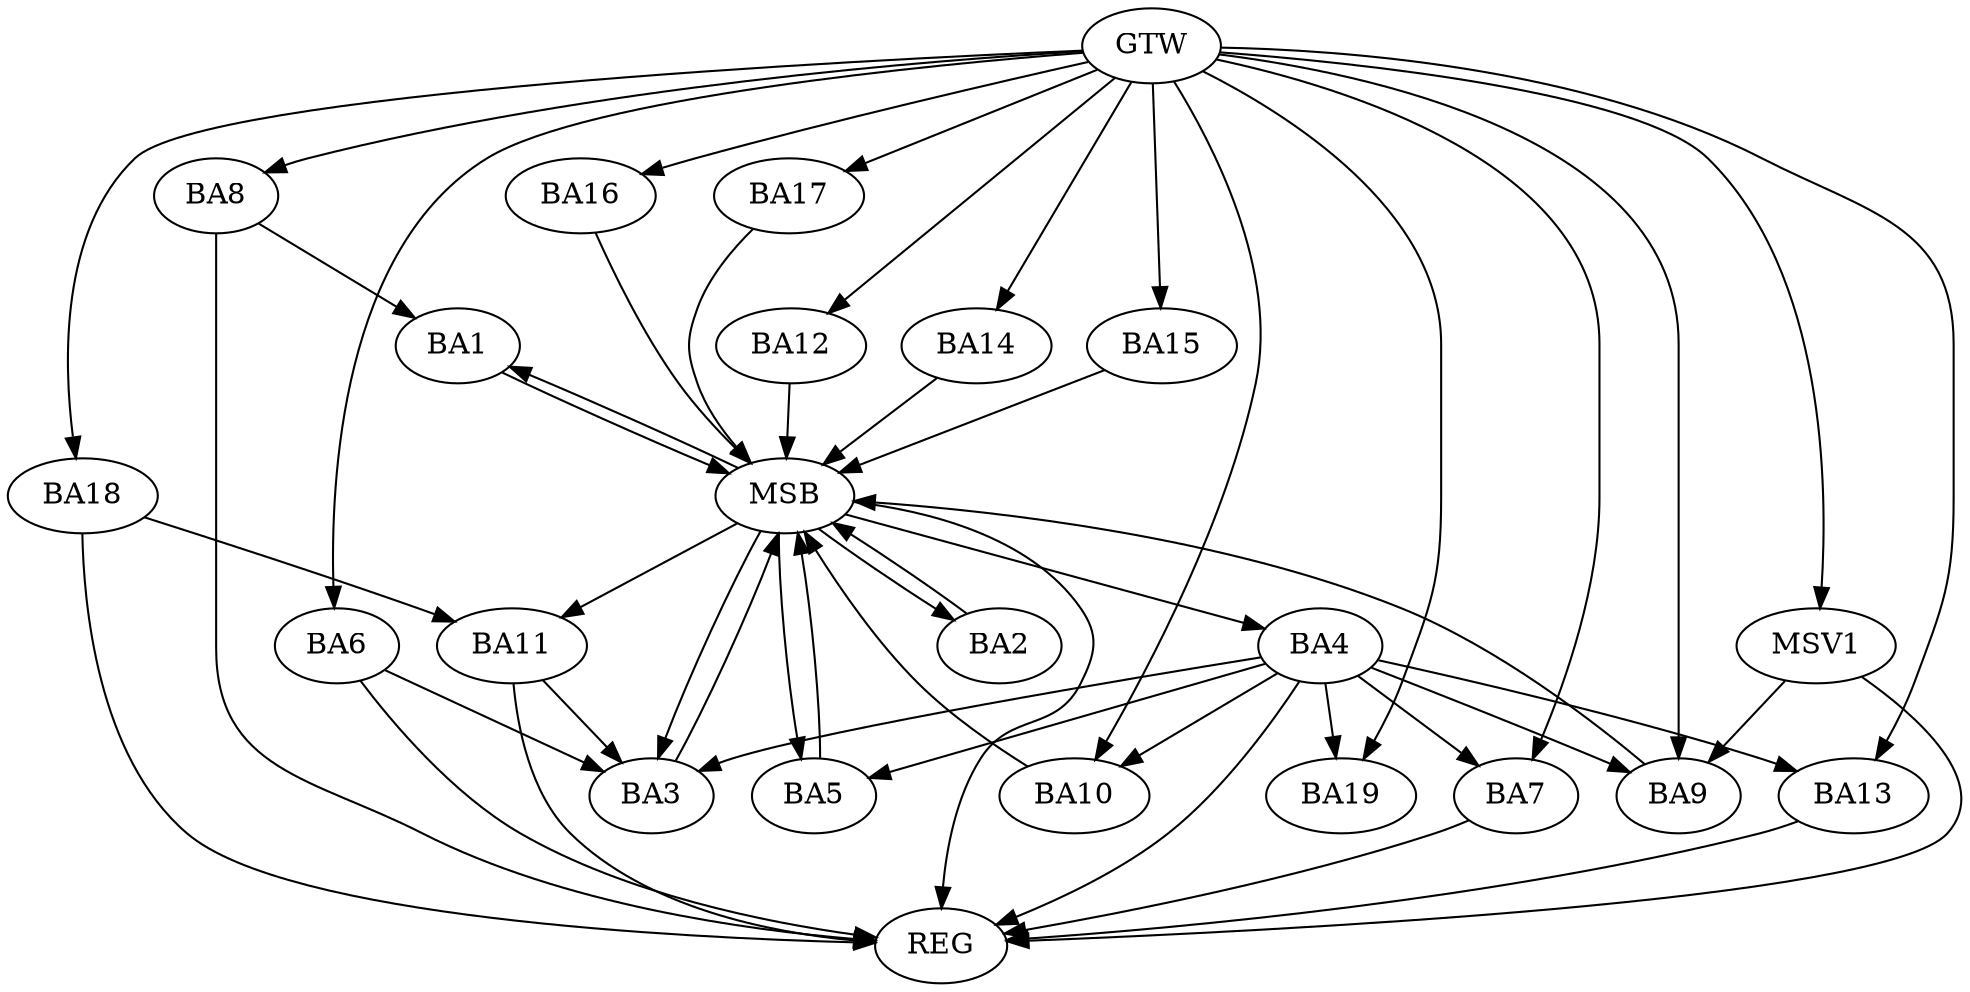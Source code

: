strict digraph G {
  BA1 [ label="BA1" ];
  BA2 [ label="BA2" ];
  BA3 [ label="BA3" ];
  BA4 [ label="BA4" ];
  BA5 [ label="BA5" ];
  BA6 [ label="BA6" ];
  BA7 [ label="BA7" ];
  BA8 [ label="BA8" ];
  BA9 [ label="BA9" ];
  BA10 [ label="BA10" ];
  BA11 [ label="BA11" ];
  BA12 [ label="BA12" ];
  BA13 [ label="BA13" ];
  BA14 [ label="BA14" ];
  BA15 [ label="BA15" ];
  BA16 [ label="BA16" ];
  BA17 [ label="BA17" ];
  BA18 [ label="BA18" ];
  BA19 [ label="BA19" ];
  GTW [ label="GTW" ];
  REG [ label="REG" ];
  MSB [ label="MSB" ];
  MSV1 [ label="MSV1" ];
  BA4 -> BA3;
  BA6 -> BA3;
  BA8 -> BA1;
  BA11 -> BA3;
  BA18 -> BA11;
  GTW -> BA6;
  GTW -> BA7;
  GTW -> BA8;
  GTW -> BA9;
  GTW -> BA10;
  GTW -> BA12;
  GTW -> BA13;
  GTW -> BA14;
  GTW -> BA15;
  GTW -> BA16;
  GTW -> BA17;
  GTW -> BA18;
  GTW -> BA19;
  BA4 -> REG;
  BA6 -> REG;
  BA7 -> REG;
  BA8 -> REG;
  BA11 -> REG;
  BA13 -> REG;
  BA18 -> REG;
  BA1 -> MSB;
  MSB -> BA2;
  MSB -> REG;
  BA2 -> MSB;
  MSB -> BA1;
  BA3 -> MSB;
  BA5 -> MSB;
  MSB -> BA4;
  BA9 -> MSB;
  MSB -> BA5;
  BA10 -> MSB;
  BA12 -> MSB;
  MSB -> BA3;
  BA14 -> MSB;
  BA15 -> MSB;
  BA16 -> MSB;
  MSB -> BA11;
  BA17 -> MSB;
  BA4 -> BA10;
  BA4 -> BA5;
  BA4 -> BA13;
  BA4 -> BA9;
  BA4 -> BA7;
  BA4 -> BA19;
  MSV1 -> BA9;
  GTW -> MSV1;
  MSV1 -> REG;
}
